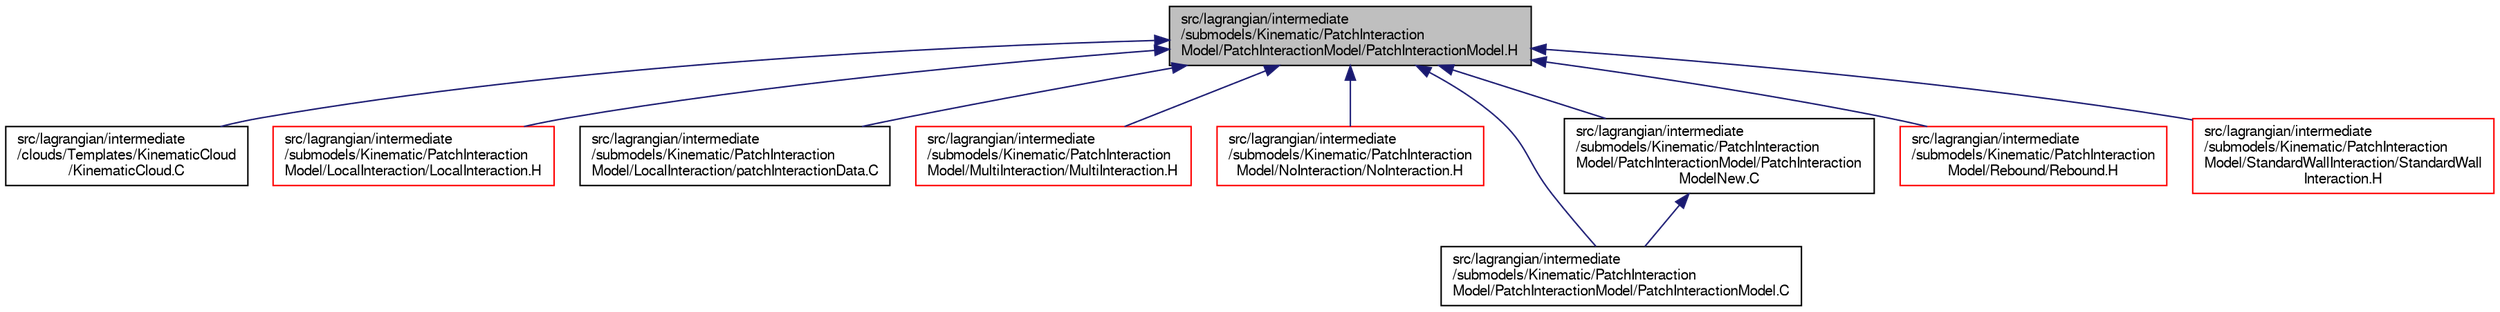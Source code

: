 digraph "src/lagrangian/intermediate/submodels/Kinematic/PatchInteractionModel/PatchInteractionModel/PatchInteractionModel.H"
{
  bgcolor="transparent";
  edge [fontname="FreeSans",fontsize="10",labelfontname="FreeSans",labelfontsize="10"];
  node [fontname="FreeSans",fontsize="10",shape=record];
  Node241 [label="src/lagrangian/intermediate\l/submodels/Kinematic/PatchInteraction\lModel/PatchInteractionModel/PatchInteractionModel.H",height=0.2,width=0.4,color="black", fillcolor="grey75", style="filled", fontcolor="black"];
  Node241 -> Node242 [dir="back",color="midnightblue",fontsize="10",style="solid",fontname="FreeSans"];
  Node242 [label="src/lagrangian/intermediate\l/clouds/Templates/KinematicCloud\l/KinematicCloud.C",height=0.2,width=0.4,color="black",URL="$a05198.html"];
  Node241 -> Node243 [dir="back",color="midnightblue",fontsize="10",style="solid",fontname="FreeSans"];
  Node243 [label="src/lagrangian/intermediate\l/submodels/Kinematic/PatchInteraction\lModel/LocalInteraction/LocalInteraction.H",height=0.2,width=0.4,color="red",URL="$a05927.html"];
  Node241 -> Node253 [dir="back",color="midnightblue",fontsize="10",style="solid",fontname="FreeSans"];
  Node253 [label="src/lagrangian/intermediate\l/submodels/Kinematic/PatchInteraction\lModel/LocalInteraction/patchInteractionData.C",height=0.2,width=0.4,color="black",URL="$a05930.html"];
  Node241 -> Node254 [dir="back",color="midnightblue",fontsize="10",style="solid",fontname="FreeSans"];
  Node254 [label="src/lagrangian/intermediate\l/submodels/Kinematic/PatchInteraction\lModel/MultiInteraction/MultiInteraction.H",height=0.2,width=0.4,color="red",URL="$a05945.html"];
  Node241 -> Node256 [dir="back",color="midnightblue",fontsize="10",style="solid",fontname="FreeSans"];
  Node256 [label="src/lagrangian/intermediate\l/submodels/Kinematic/PatchInteraction\lModel/NoInteraction/NoInteraction.H",height=0.2,width=0.4,color="red",URL="$a05951.html"];
  Node241 -> Node258 [dir="back",color="midnightblue",fontsize="10",style="solid",fontname="FreeSans"];
  Node258 [label="src/lagrangian/intermediate\l/submodels/Kinematic/PatchInteraction\lModel/PatchInteractionModel/PatchInteractionModel.C",height=0.2,width=0.4,color="black",URL="$a05954.html"];
  Node241 -> Node259 [dir="back",color="midnightblue",fontsize="10",style="solid",fontname="FreeSans"];
  Node259 [label="src/lagrangian/intermediate\l/submodels/Kinematic/PatchInteraction\lModel/PatchInteractionModel/PatchInteraction\lModelNew.C",height=0.2,width=0.4,color="black",URL="$a05960.html"];
  Node259 -> Node258 [dir="back",color="midnightblue",fontsize="10",style="solid",fontname="FreeSans"];
  Node241 -> Node260 [dir="back",color="midnightblue",fontsize="10",style="solid",fontname="FreeSans"];
  Node260 [label="src/lagrangian/intermediate\l/submodels/Kinematic/PatchInteraction\lModel/Rebound/Rebound.H",height=0.2,width=0.4,color="red",URL="$a05966.html"];
  Node241 -> Node262 [dir="back",color="midnightblue",fontsize="10",style="solid",fontname="FreeSans"];
  Node262 [label="src/lagrangian/intermediate\l/submodels/Kinematic/PatchInteraction\lModel/StandardWallInteraction/StandardWall\lInteraction.H",height=0.2,width=0.4,color="red",URL="$a05972.html"];
}
